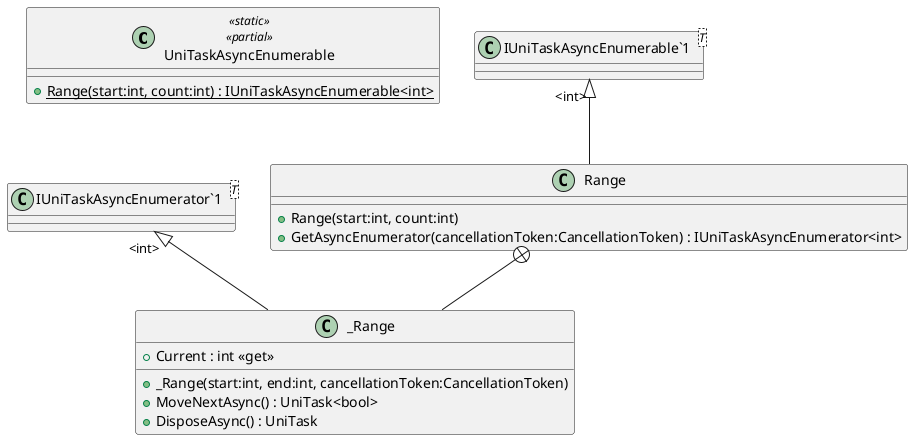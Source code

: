 @startuml
class UniTaskAsyncEnumerable <<static>> <<partial>> {
    + {static} Range(start:int, count:int) : IUniTaskAsyncEnumerable<int>
}
class Range {
    + Range(start:int, count:int)
    + GetAsyncEnumerator(cancellationToken:CancellationToken) : IUniTaskAsyncEnumerator<int>
}
class "IUniTaskAsyncEnumerable`1"<T> {
}
class _Range {
    + _Range(start:int, end:int, cancellationToken:CancellationToken)
    + Current : int <<get>>
    + MoveNextAsync() : UniTask<bool>
    + DisposeAsync() : UniTask
}
class "IUniTaskAsyncEnumerator`1"<T> {
}
"IUniTaskAsyncEnumerable`1" "<int>" <|-- Range
Range +-- _Range
"IUniTaskAsyncEnumerator`1" "<int>" <|-- _Range
@enduml
